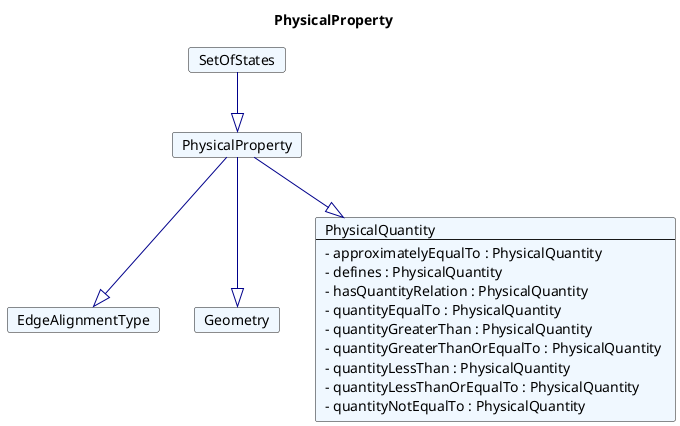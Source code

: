 @startuml
Title PhysicalProperty 

Card PhysicalProperty #F0F8FF [
PhysicalProperty
]
Card SetOfStates #F0F8FF [
SetOfStates
]
SetOfStates --|> PhysicalProperty  #00008B 
Card EdgeAlignmentType #F0F8FF [
EdgeAlignmentType
]
PhysicalProperty --|> EdgeAlignmentType  #00008B 
Card Geometry #F0F8FF [
Geometry
]
PhysicalProperty --|> Geometry  #00008B 
Card PhysicalQuantity #F0F8FF [
PhysicalQuantity
----
- approximatelyEqualTo : PhysicalQuantity 
- defines : PhysicalQuantity 
- hasQuantityRelation : PhysicalQuantity 
- quantityEqualTo : PhysicalQuantity 
- quantityGreaterThan : PhysicalQuantity 
- quantityGreaterThanOrEqualTo : PhysicalQuantity 
- quantityLessThan : PhysicalQuantity 
- quantityLessThanOrEqualTo : PhysicalQuantity 
- quantityNotEqualTo : PhysicalQuantity 
]
PhysicalProperty --|> PhysicalQuantity  #00008B 
@enduml